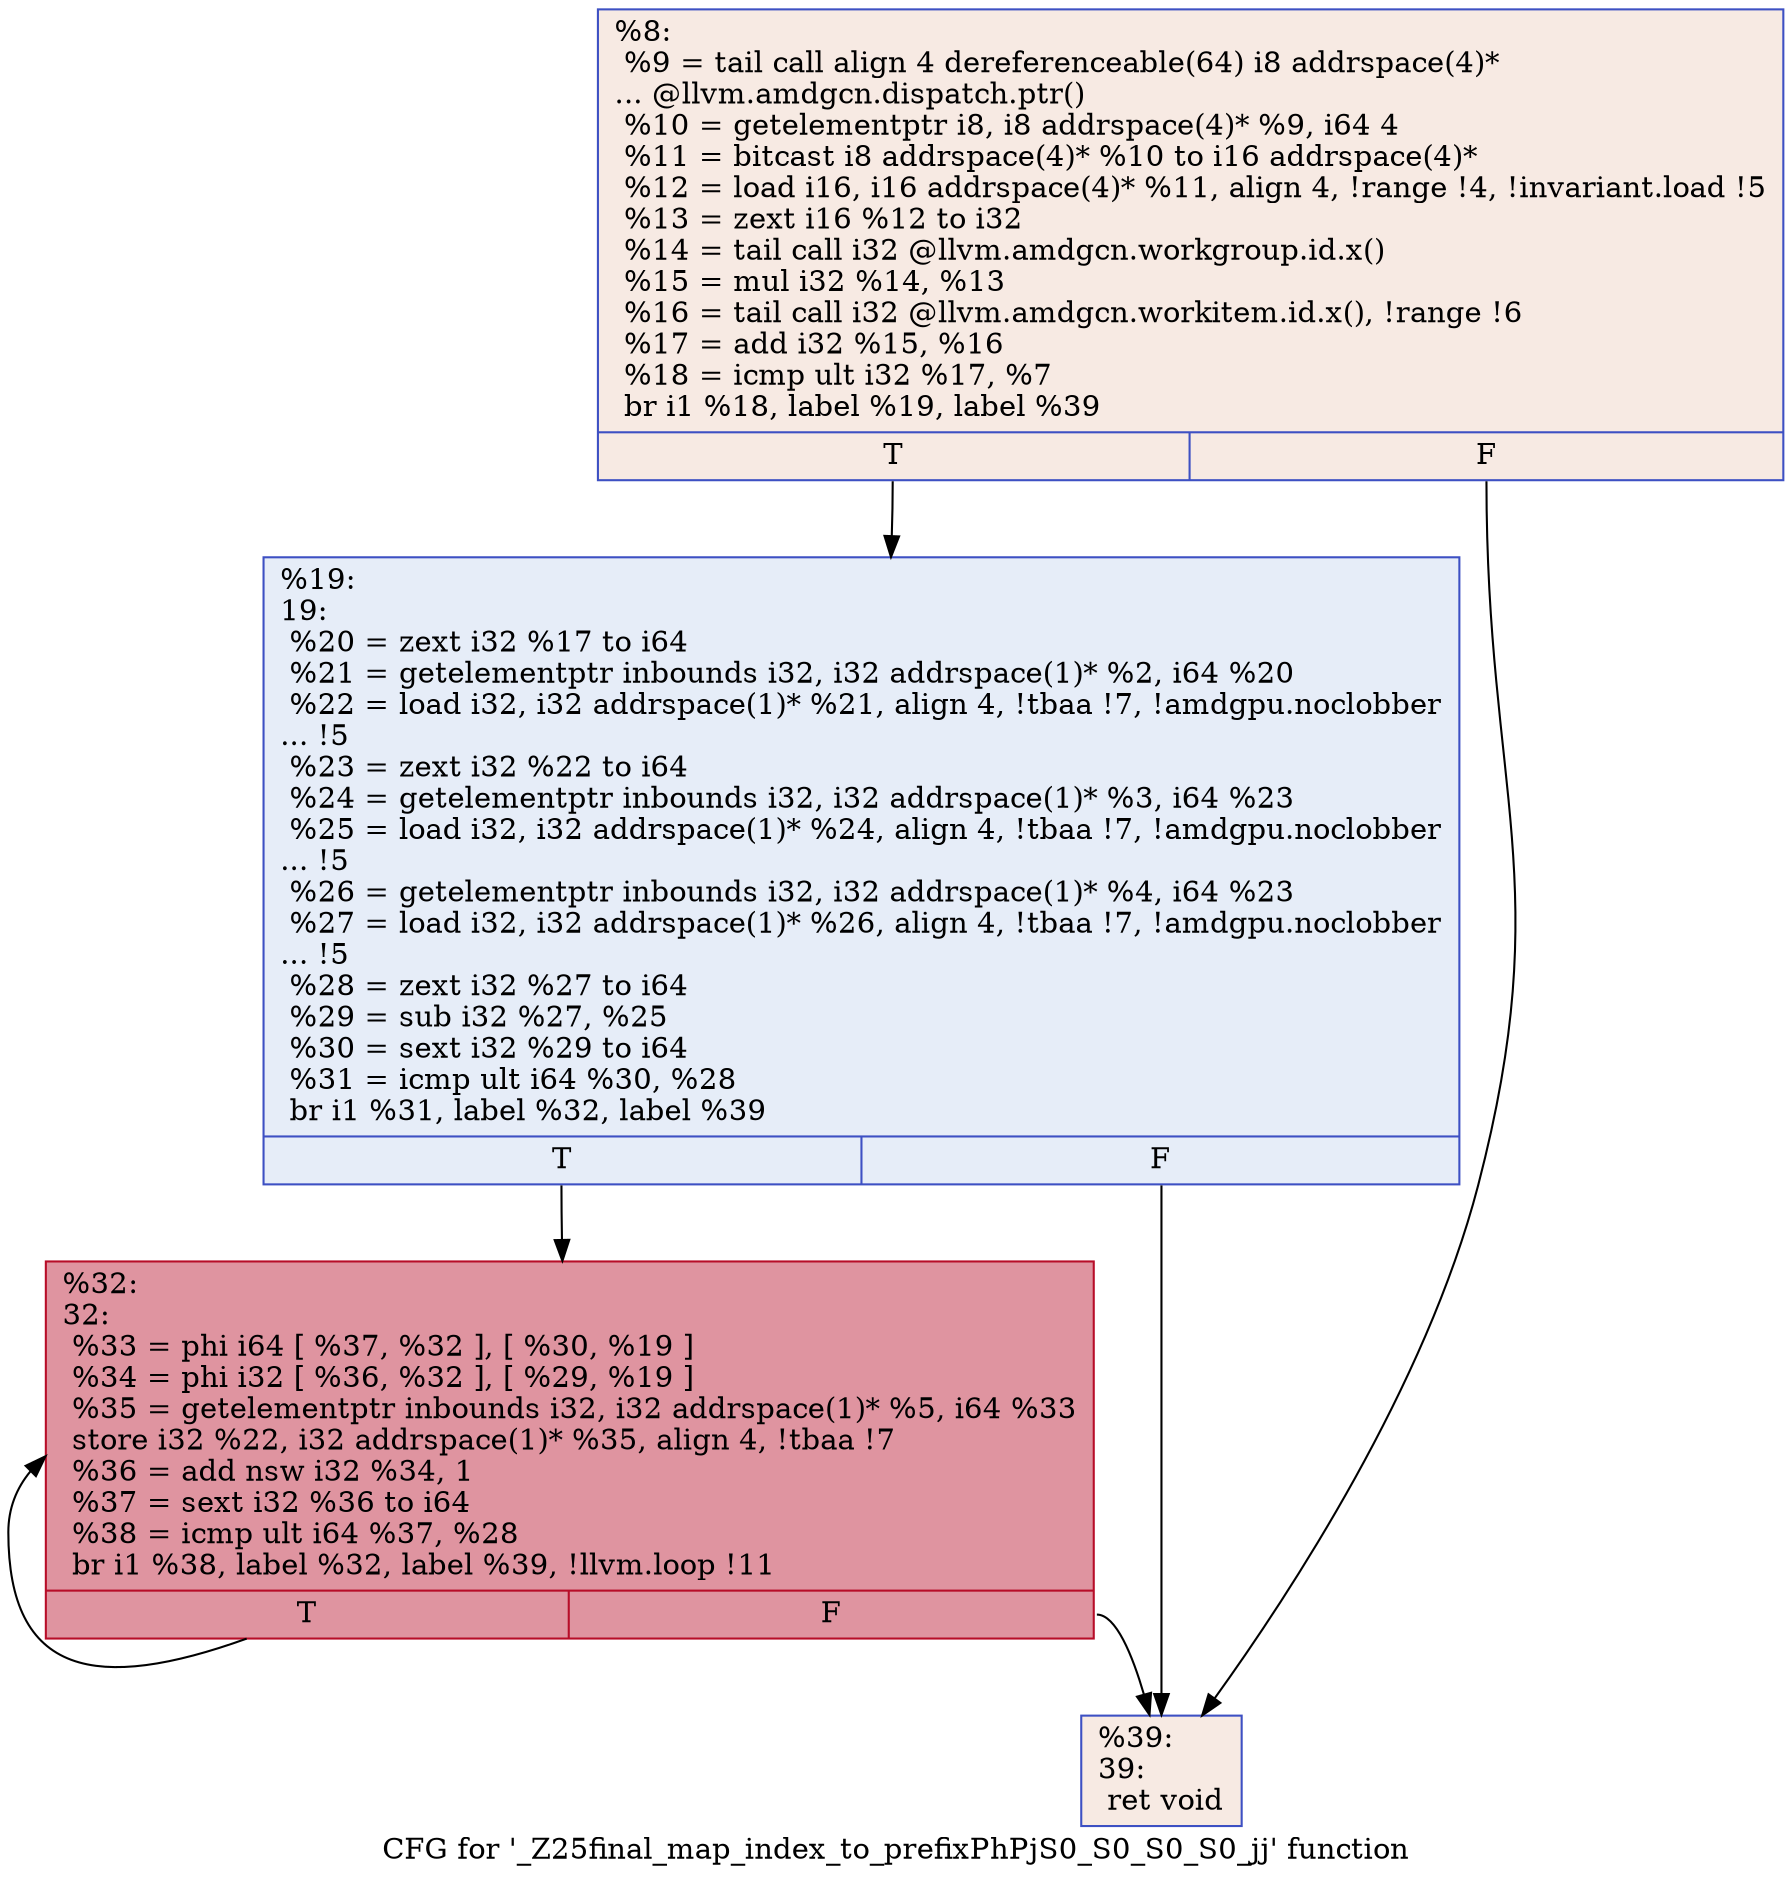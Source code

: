 digraph "CFG for '_Z25final_map_index_to_prefixPhPjS0_S0_S0_S0_jj' function" {
	label="CFG for '_Z25final_map_index_to_prefixPhPjS0_S0_S0_S0_jj' function";

	Node0x4f51550 [shape=record,color="#3d50c3ff", style=filled, fillcolor="#eed0c070",label="{%8:\l  %9 = tail call align 4 dereferenceable(64) i8 addrspace(4)*\l... @llvm.amdgcn.dispatch.ptr()\l  %10 = getelementptr i8, i8 addrspace(4)* %9, i64 4\l  %11 = bitcast i8 addrspace(4)* %10 to i16 addrspace(4)*\l  %12 = load i16, i16 addrspace(4)* %11, align 4, !range !4, !invariant.load !5\l  %13 = zext i16 %12 to i32\l  %14 = tail call i32 @llvm.amdgcn.workgroup.id.x()\l  %15 = mul i32 %14, %13\l  %16 = tail call i32 @llvm.amdgcn.workitem.id.x(), !range !6\l  %17 = add i32 %15, %16\l  %18 = icmp ult i32 %17, %7\l  br i1 %18, label %19, label %39\l|{<s0>T|<s1>F}}"];
	Node0x4f51550:s0 -> Node0x4f53490;
	Node0x4f51550:s1 -> Node0x4f53520;
	Node0x4f53490 [shape=record,color="#3d50c3ff", style=filled, fillcolor="#c7d7f070",label="{%19:\l19:                                               \l  %20 = zext i32 %17 to i64\l  %21 = getelementptr inbounds i32, i32 addrspace(1)* %2, i64 %20\l  %22 = load i32, i32 addrspace(1)* %21, align 4, !tbaa !7, !amdgpu.noclobber\l... !5\l  %23 = zext i32 %22 to i64\l  %24 = getelementptr inbounds i32, i32 addrspace(1)* %3, i64 %23\l  %25 = load i32, i32 addrspace(1)* %24, align 4, !tbaa !7, !amdgpu.noclobber\l... !5\l  %26 = getelementptr inbounds i32, i32 addrspace(1)* %4, i64 %23\l  %27 = load i32, i32 addrspace(1)* %26, align 4, !tbaa !7, !amdgpu.noclobber\l... !5\l  %28 = zext i32 %27 to i64\l  %29 = sub i32 %27, %25\l  %30 = sext i32 %29 to i64\l  %31 = icmp ult i64 %30, %28\l  br i1 %31, label %32, label %39\l|{<s0>T|<s1>F}}"];
	Node0x4f53490:s0 -> Node0x4f54a90;
	Node0x4f53490:s1 -> Node0x4f53520;
	Node0x4f54a90 [shape=record,color="#b70d28ff", style=filled, fillcolor="#b70d2870",label="{%32:\l32:                                               \l  %33 = phi i64 [ %37, %32 ], [ %30, %19 ]\l  %34 = phi i32 [ %36, %32 ], [ %29, %19 ]\l  %35 = getelementptr inbounds i32, i32 addrspace(1)* %5, i64 %33\l  store i32 %22, i32 addrspace(1)* %35, align 4, !tbaa !7\l  %36 = add nsw i32 %34, 1\l  %37 = sext i32 %36 to i64\l  %38 = icmp ult i64 %37, %28\l  br i1 %38, label %32, label %39, !llvm.loop !11\l|{<s0>T|<s1>F}}"];
	Node0x4f54a90:s0 -> Node0x4f54a90;
	Node0x4f54a90:s1 -> Node0x4f53520;
	Node0x4f53520 [shape=record,color="#3d50c3ff", style=filled, fillcolor="#eed0c070",label="{%39:\l39:                                               \l  ret void\l}"];
}
